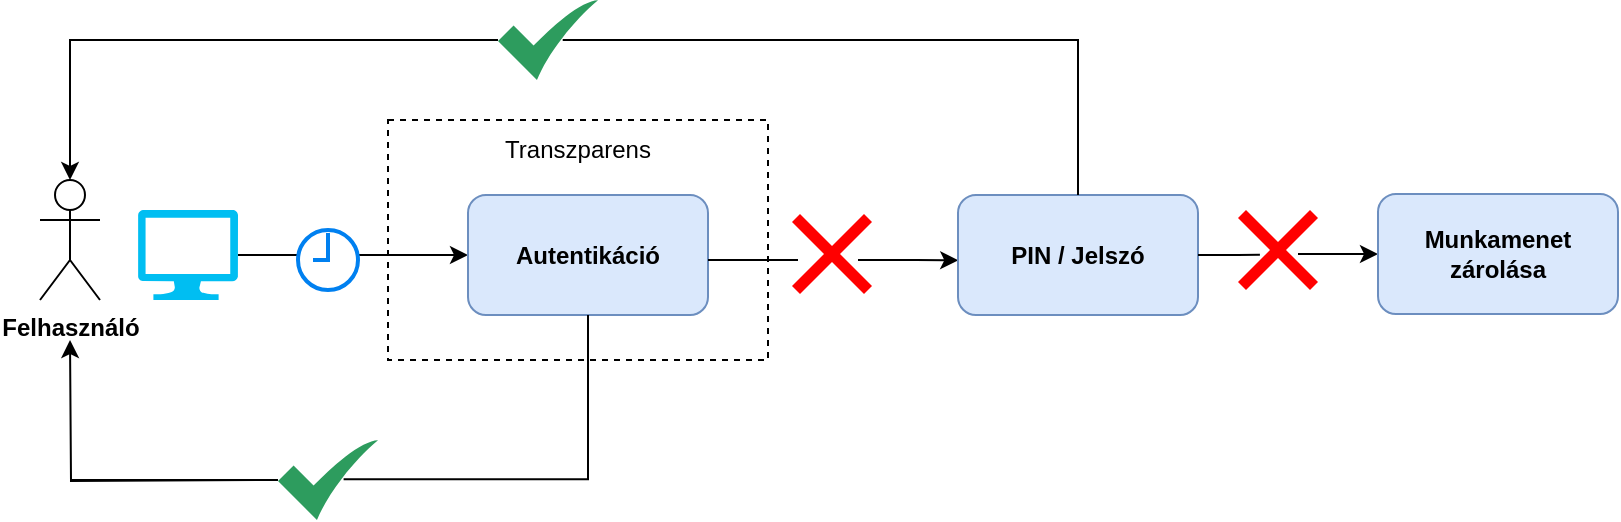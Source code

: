 <mxfile version="20.5.3" type="device"><diagram id="8BkUhvMOXGSF2HPAYmr8" name="Page-1"><mxGraphModel dx="1422" dy="705" grid="1" gridSize="10" guides="1" tooltips="1" connect="1" arrows="1" fold="1" page="1" pageScale="1" pageWidth="827" pageHeight="1169" math="0" shadow="0"><root><mxCell id="0"/><mxCell id="1" parent="0"/><mxCell id="WtLh-DsHJyopT6aWbMxb-6" value="" style="rounded=0;whiteSpace=wrap;html=1;dashed=1;fillColor=none;" parent="1" vertex="1"><mxGeometry x="205" y="130" width="190" height="120" as="geometry"/></mxCell><mxCell id="WtLh-DsHJyopT6aWbMxb-1" value="&lt;b&gt;Felhasználó&lt;/b&gt;" style="shape=umlActor;verticalLabelPosition=bottom;verticalAlign=top;html=1;outlineConnect=0;" parent="1" vertex="1"><mxGeometry x="31" y="160" width="30" height="60" as="geometry"/></mxCell><mxCell id="WtLh-DsHJyopT6aWbMxb-5" style="edgeStyle=orthogonalEdgeStyle;rounded=0;orthogonalLoop=1;jettySize=auto;html=1;entryX=0;entryY=0.5;entryDx=0;entryDy=0;" parent="1" source="WtLh-DsHJyopT6aWbMxb-2" target="WtLh-DsHJyopT6aWbMxb-4" edge="1"><mxGeometry relative="1" as="geometry"/></mxCell><mxCell id="WtLh-DsHJyopT6aWbMxb-2" value="" style="verticalLabelPosition=bottom;html=1;verticalAlign=top;align=center;strokeColor=none;fillColor=#00BEF2;shape=mxgraph.azure.computer;pointerEvents=1;" parent="1" vertex="1"><mxGeometry x="80" y="175" width="50" height="45" as="geometry"/></mxCell><mxCell id="WtLh-DsHJyopT6aWbMxb-3" value="" style="html=1;verticalLabelPosition=bottom;align=center;labelBackgroundColor=#ffffff;verticalAlign=top;strokeWidth=2;strokeColor=#0080F0;shadow=0;dashed=0;shape=mxgraph.ios7.icons.clock;" parent="1" vertex="1"><mxGeometry x="160" y="185" width="30" height="30" as="geometry"/></mxCell><mxCell id="WtLh-DsHJyopT6aWbMxb-10" style="edgeStyle=orthogonalEdgeStyle;rounded=0;orthogonalLoop=1;jettySize=auto;html=1;entryX=0.001;entryY=0.544;entryDx=0;entryDy=0;startArrow=none;entryPerimeter=0;" parent="1" target="WtLh-DsHJyopT6aWbMxb-8" edge="1"><mxGeometry relative="1" as="geometry"><mxPoint x="440" y="200" as="sourcePoint"/><Array as="points"><mxPoint x="469" y="200"/></Array></mxGeometry></mxCell><mxCell id="WtLh-DsHJyopT6aWbMxb-13" style="edgeStyle=orthogonalEdgeStyle;rounded=0;orthogonalLoop=1;jettySize=auto;html=1;startArrow=none;" parent="1" edge="1"><mxGeometry relative="1" as="geometry"><mxPoint x="150" y="310" as="sourcePoint"/><mxPoint x="46" y="240" as="targetPoint"/><Array as="points"/></mxGeometry></mxCell><mxCell id="WtLh-DsHJyopT6aWbMxb-4" value="&lt;b&gt;Autentikáció&lt;/b&gt;" style="rounded=1;whiteSpace=wrap;html=1;fillColor=#dae8fc;strokeColor=#6c8ebf;" parent="1" vertex="1"><mxGeometry x="245" y="167.5" width="120" height="60" as="geometry"/></mxCell><mxCell id="WtLh-DsHJyopT6aWbMxb-7" value="Transzparens" style="text;html=1;strokeColor=none;fillColor=none;align=center;verticalAlign=middle;whiteSpace=wrap;rounded=0;dashed=1;" parent="1" vertex="1"><mxGeometry x="270" y="130" width="60" height="30" as="geometry"/></mxCell><mxCell id="WtLh-DsHJyopT6aWbMxb-11" style="edgeStyle=orthogonalEdgeStyle;rounded=0;orthogonalLoop=1;jettySize=auto;html=1;entryX=0;entryY=0.5;entryDx=0;entryDy=0;startArrow=none;" parent="1" target="WtLh-DsHJyopT6aWbMxb-9" edge="1"><mxGeometry relative="1" as="geometry"><mxPoint x="660" y="197" as="sourcePoint"/><Array as="points"><mxPoint x="660" y="197"/></Array></mxGeometry></mxCell><mxCell id="WtLh-DsHJyopT6aWbMxb-14" style="edgeStyle=orthogonalEdgeStyle;rounded=0;orthogonalLoop=1;jettySize=auto;html=1;entryX=0.5;entryY=0;entryDx=0;entryDy=0;entryPerimeter=0;startArrow=none;" parent="1" source="WtLh-DsHJyopT6aWbMxb-18" target="WtLh-DsHJyopT6aWbMxb-1" edge="1"><mxGeometry relative="1" as="geometry"><Array as="points"><mxPoint x="46" y="90"/></Array></mxGeometry></mxCell><mxCell id="WtLh-DsHJyopT6aWbMxb-8" value="&lt;b&gt;PIN / Jelszó&lt;/b&gt;" style="rounded=1;whiteSpace=wrap;html=1;fillColor=#dae8fc;strokeColor=#6c8ebf;" parent="1" vertex="1"><mxGeometry x="490" y="167.5" width="120" height="60" as="geometry"/></mxCell><mxCell id="WtLh-DsHJyopT6aWbMxb-9" value="&lt;b&gt;Munkamenet zárolása&lt;/b&gt;" style="rounded=1;whiteSpace=wrap;html=1;fillColor=#dae8fc;strokeColor=#6c8ebf;" parent="1" vertex="1"><mxGeometry x="700" y="167" width="120" height="60" as="geometry"/></mxCell><mxCell id="WtLh-DsHJyopT6aWbMxb-16" value="&lt;span style=&quot;color: rgba(0, 0, 0, 0); font-family: monospace; font-size: 0px; text-align: start; background-color: rgb(248, 249, 250);&quot;&gt;%3CmxGraphModel%3E%3Croot%3E%3CmxCell%20id%3D%220%22%2F%3E%3CmxCell%20id%3D%221%22%20parent%3D%220%22%2F%3E%3CmxCell%20id%3D%222%22%20value%3D%22%22%20style%3D%22sketch%3D0%3Bhtml%3D1%3Baspect%3Dfixed%3BstrokeColor%3Dnone%3Bshadow%3D0%3Balign%3Dcenter%3BverticalAlign%3Dtop%3BfillColor%3D%232D9C5E%3Bshape%3Dmxgraph.gcp2.check%22%20vertex%3D%221%22%20parent%3D%221%22%3E%3CmxGeometry%20x%3D%22150%22%20y%3D%22290%22%20width%3D%2250%22%20height%3D%2240%22%20as%3D%22geometry%22%2F%3E%3C%2FmxCell%3E%3C%2Froot%3E%3C%2FmxGraphModel%3E&lt;/span&gt;&lt;span style=&quot;color: rgba(0, 0, 0, 0); font-family: monospace; font-size: 0px; text-align: start; background-color: rgb(248, 249, 250);&quot;&gt;%3CmxGraphModel%3E%3Croot%3E%3CmxCell%20id%3D%220%22%2F%3E%3CmxCell%20id%3D%221%22%20parent%3D%220%22%2F%3E%3CmxCell%20id%3D%222%22%20value%3D%22%22%20style%3D%22sketch%3D0%3Bhtml%3D1%3Baspect%3Dfixed%3BstrokeColor%3Dnone%3Bshadow%3D0%3Balign%3Dcenter%3BverticalAlign%3Dtop%3BfillColor%3D%232D9C5E%3Bshape%3Dmxgraph.gcp2.check%22%20vertex%3D%221%22%20parent%3D%221%22%3E%3CmxGeometry%20x%3D%22150%22%20y%3D%22290%22%20width%3D%2250%22%20height%3D%2240%22%20as%3D%22geometry%22%2F%3E%3C%2FmxCell%3E%3C%2Froot%3E%3C%2FmxGraphModel%3E&lt;/span&gt;" style="edgeStyle=orthogonalEdgeStyle;rounded=0;orthogonalLoop=1;jettySize=auto;html=1;endArrow=none;startArrow=none;" parent="1" source="WtLh-DsHJyopT6aWbMxb-17" edge="1"><mxGeometry relative="1" as="geometry"><mxPoint x="305" y="227.5" as="sourcePoint"/><mxPoint x="150" y="310" as="targetPoint"/><Array as="points"><mxPoint x="46" y="310"/></Array></mxGeometry></mxCell><mxCell id="WtLh-DsHJyopT6aWbMxb-20" value="" style="edgeStyle=orthogonalEdgeStyle;rounded=0;orthogonalLoop=1;jettySize=auto;html=1;entryX=0.647;entryY=0.5;entryDx=0;entryDy=0;entryPerimeter=0;endArrow=none;" parent="1" source="WtLh-DsHJyopT6aWbMxb-8" target="WtLh-DsHJyopT6aWbMxb-18" edge="1"><mxGeometry relative="1" as="geometry"><mxPoint x="527.0" y="167.5" as="sourcePoint"/><mxPoint x="46" y="160" as="targetPoint"/><Array as="points"><mxPoint x="550" y="90"/></Array></mxGeometry></mxCell><mxCell id="WtLh-DsHJyopT6aWbMxb-18" value="" style="sketch=0;html=1;aspect=fixed;strokeColor=none;shadow=0;align=center;verticalAlign=top;fillColor=#2D9C5E;shape=mxgraph.gcp2.check" parent="1" vertex="1"><mxGeometry x="260" y="70" width="50" height="40" as="geometry"/></mxCell><mxCell id="WtLh-DsHJyopT6aWbMxb-17" value="" style="sketch=0;html=1;aspect=fixed;strokeColor=none;shadow=0;align=center;verticalAlign=top;fillColor=#2D9C5E;shape=mxgraph.gcp2.check" parent="1" vertex="1"><mxGeometry x="150" y="290" width="50" height="40" as="geometry"/></mxCell><mxCell id="WtLh-DsHJyopT6aWbMxb-21" value="" style="edgeStyle=orthogonalEdgeStyle;rounded=0;orthogonalLoop=1;jettySize=auto;html=1;endArrow=none;entryX=0.656;entryY=0.49;entryDx=0;entryDy=0;entryPerimeter=0;" parent="1" source="WtLh-DsHJyopT6aWbMxb-4" target="WtLh-DsHJyopT6aWbMxb-17" edge="1"><mxGeometry relative="1" as="geometry"><mxPoint x="305" y="227.5" as="sourcePoint"/><mxPoint x="150" y="310" as="targetPoint"/><Array as="points"><mxPoint x="305" y="310"/></Array></mxGeometry></mxCell><mxCell id="WtLh-DsHJyopT6aWbMxb-22" value="" style="shape=mxgraph.mockup.markup.redX;fillColor=#ff0000;html=1;shadow=0;strokeColor=none;" parent="1" vertex="1"><mxGeometry x="407" y="177" width="40" height="40" as="geometry"/></mxCell><mxCell id="WtLh-DsHJyopT6aWbMxb-24" value="" style="edgeStyle=orthogonalEdgeStyle;rounded=0;orthogonalLoop=1;jettySize=auto;html=1;endArrow=none;" parent="1" source="WtLh-DsHJyopT6aWbMxb-4" edge="1"><mxGeometry relative="1" as="geometry"><mxPoint x="365" y="197.5" as="sourcePoint"/><mxPoint x="410" y="200" as="targetPoint"/><Array as="points"><mxPoint x="380" y="200"/><mxPoint x="380" y="200"/></Array></mxGeometry></mxCell><mxCell id="WtLh-DsHJyopT6aWbMxb-26" value="" style="shape=mxgraph.mockup.markup.redX;fillColor=#ff0000;html=1;shadow=0;strokeColor=none;" parent="1" vertex="1"><mxGeometry x="630" y="175" width="40" height="40" as="geometry"/></mxCell><mxCell id="WtLh-DsHJyopT6aWbMxb-27" value="" style="edgeStyle=orthogonalEdgeStyle;rounded=0;orthogonalLoop=1;jettySize=auto;html=1;entryX=0.274;entryY=0.559;entryDx=0;entryDy=0;endArrow=none;entryPerimeter=0;" parent="1" source="WtLh-DsHJyopT6aWbMxb-8" target="WtLh-DsHJyopT6aWbMxb-26" edge="1"><mxGeometry relative="1" as="geometry"><mxPoint x="610" y="197.5" as="sourcePoint"/><mxPoint x="680" y="197" as="targetPoint"/></mxGeometry></mxCell></root></mxGraphModel></diagram></mxfile>